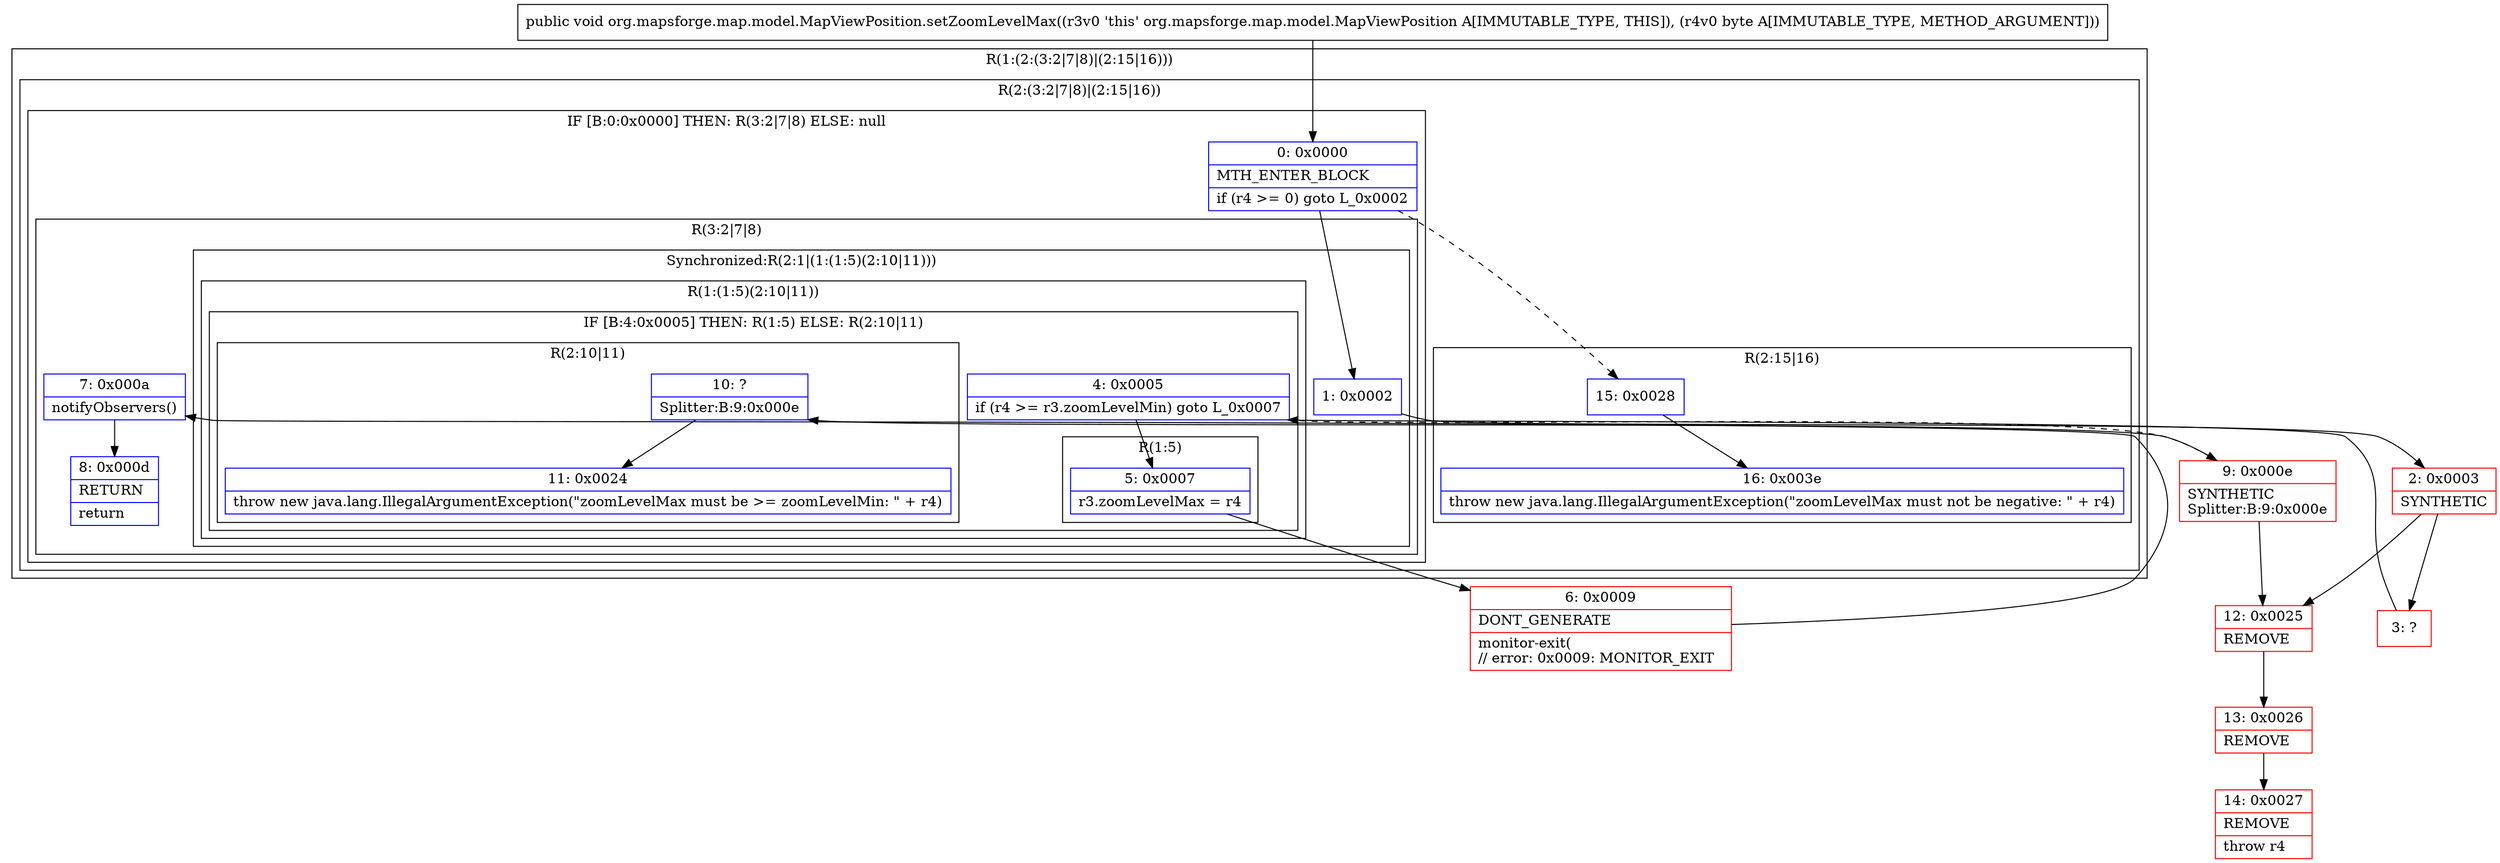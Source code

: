 digraph "CFG fororg.mapsforge.map.model.MapViewPosition.setZoomLevelMax(B)V" {
subgraph cluster_Region_306329415 {
label = "R(1:(2:(3:2|7|8)|(2:15|16)))";
node [shape=record,color=blue];
subgraph cluster_Region_1375445360 {
label = "R(2:(3:2|7|8)|(2:15|16))";
node [shape=record,color=blue];
subgraph cluster_IfRegion_1743300811 {
label = "IF [B:0:0x0000] THEN: R(3:2|7|8) ELSE: null";
node [shape=record,color=blue];
Node_0 [shape=record,label="{0\:\ 0x0000|MTH_ENTER_BLOCK\l|if (r4 \>= 0) goto L_0x0002\l}"];
subgraph cluster_Region_220702430 {
label = "R(3:2|7|8)";
node [shape=record,color=blue];
subgraph cluster_SynchronizedRegion_240926770 {
label = "Synchronized:R(2:1|(1:(1:5)(2:10|11)))";
node [shape=record,color=blue];
Node_1 [shape=record,label="{1\:\ 0x0002}"];
subgraph cluster_Region_35688616 {
label = "R(1:(1:5)(2:10|11))";
node [shape=record,color=blue];
subgraph cluster_IfRegion_539811543 {
label = "IF [B:4:0x0005] THEN: R(1:5) ELSE: R(2:10|11)";
node [shape=record,color=blue];
Node_4 [shape=record,label="{4\:\ 0x0005|if (r4 \>= r3.zoomLevelMin) goto L_0x0007\l}"];
subgraph cluster_Region_277716314 {
label = "R(1:5)";
node [shape=record,color=blue];
Node_5 [shape=record,label="{5\:\ 0x0007|r3.zoomLevelMax = r4\l}"];
}
subgraph cluster_Region_2084307625 {
label = "R(2:10|11)";
node [shape=record,color=blue];
Node_10 [shape=record,label="{10\:\ ?|Splitter:B:9:0x000e\l}"];
Node_11 [shape=record,label="{11\:\ 0x0024|throw new java.lang.IllegalArgumentException(\"zoomLevelMax must be \>= zoomLevelMin: \" + r4)\l}"];
}
}
}
}
Node_7 [shape=record,label="{7\:\ 0x000a|notifyObservers()\l}"];
Node_8 [shape=record,label="{8\:\ 0x000d|RETURN\l|return\l}"];
}
}
subgraph cluster_Region_2048882774 {
label = "R(2:15|16)";
node [shape=record,color=blue];
Node_15 [shape=record,label="{15\:\ 0x0028}"];
Node_16 [shape=record,label="{16\:\ 0x003e|throw new java.lang.IllegalArgumentException(\"zoomLevelMax must not be negative: \" + r4)\l}"];
}
}
}
Node_2 [shape=record,color=red,label="{2\:\ 0x0003|SYNTHETIC\l}"];
Node_3 [shape=record,color=red,label="{3\:\ ?}"];
Node_6 [shape=record,color=red,label="{6\:\ 0x0009|DONT_GENERATE\l|monitor\-exit(\l\/\/ error: 0x0009: MONITOR_EXIT  \l}"];
Node_9 [shape=record,color=red,label="{9\:\ 0x000e|SYNTHETIC\lSplitter:B:9:0x000e\l}"];
Node_12 [shape=record,color=red,label="{12\:\ 0x0025|REMOVE\l}"];
Node_13 [shape=record,color=red,label="{13\:\ 0x0026|REMOVE\l}"];
Node_14 [shape=record,color=red,label="{14\:\ 0x0027|REMOVE\l|throw r4\l}"];
MethodNode[shape=record,label="{public void org.mapsforge.map.model.MapViewPosition.setZoomLevelMax((r3v0 'this' org.mapsforge.map.model.MapViewPosition A[IMMUTABLE_TYPE, THIS]), (r4v0 byte A[IMMUTABLE_TYPE, METHOD_ARGUMENT])) }"];
MethodNode -> Node_0;
Node_0 -> Node_1;
Node_0 -> Node_15[style=dashed];
Node_1 -> Node_2;
Node_4 -> Node_5;
Node_4 -> Node_9[style=dashed];
Node_5 -> Node_6;
Node_10 -> Node_11;
Node_7 -> Node_8;
Node_15 -> Node_16;
Node_2 -> Node_3;
Node_2 -> Node_12;
Node_3 -> Node_4;
Node_6 -> Node_7;
Node_9 -> Node_10;
Node_9 -> Node_12;
Node_12 -> Node_13;
Node_13 -> Node_14;
}

